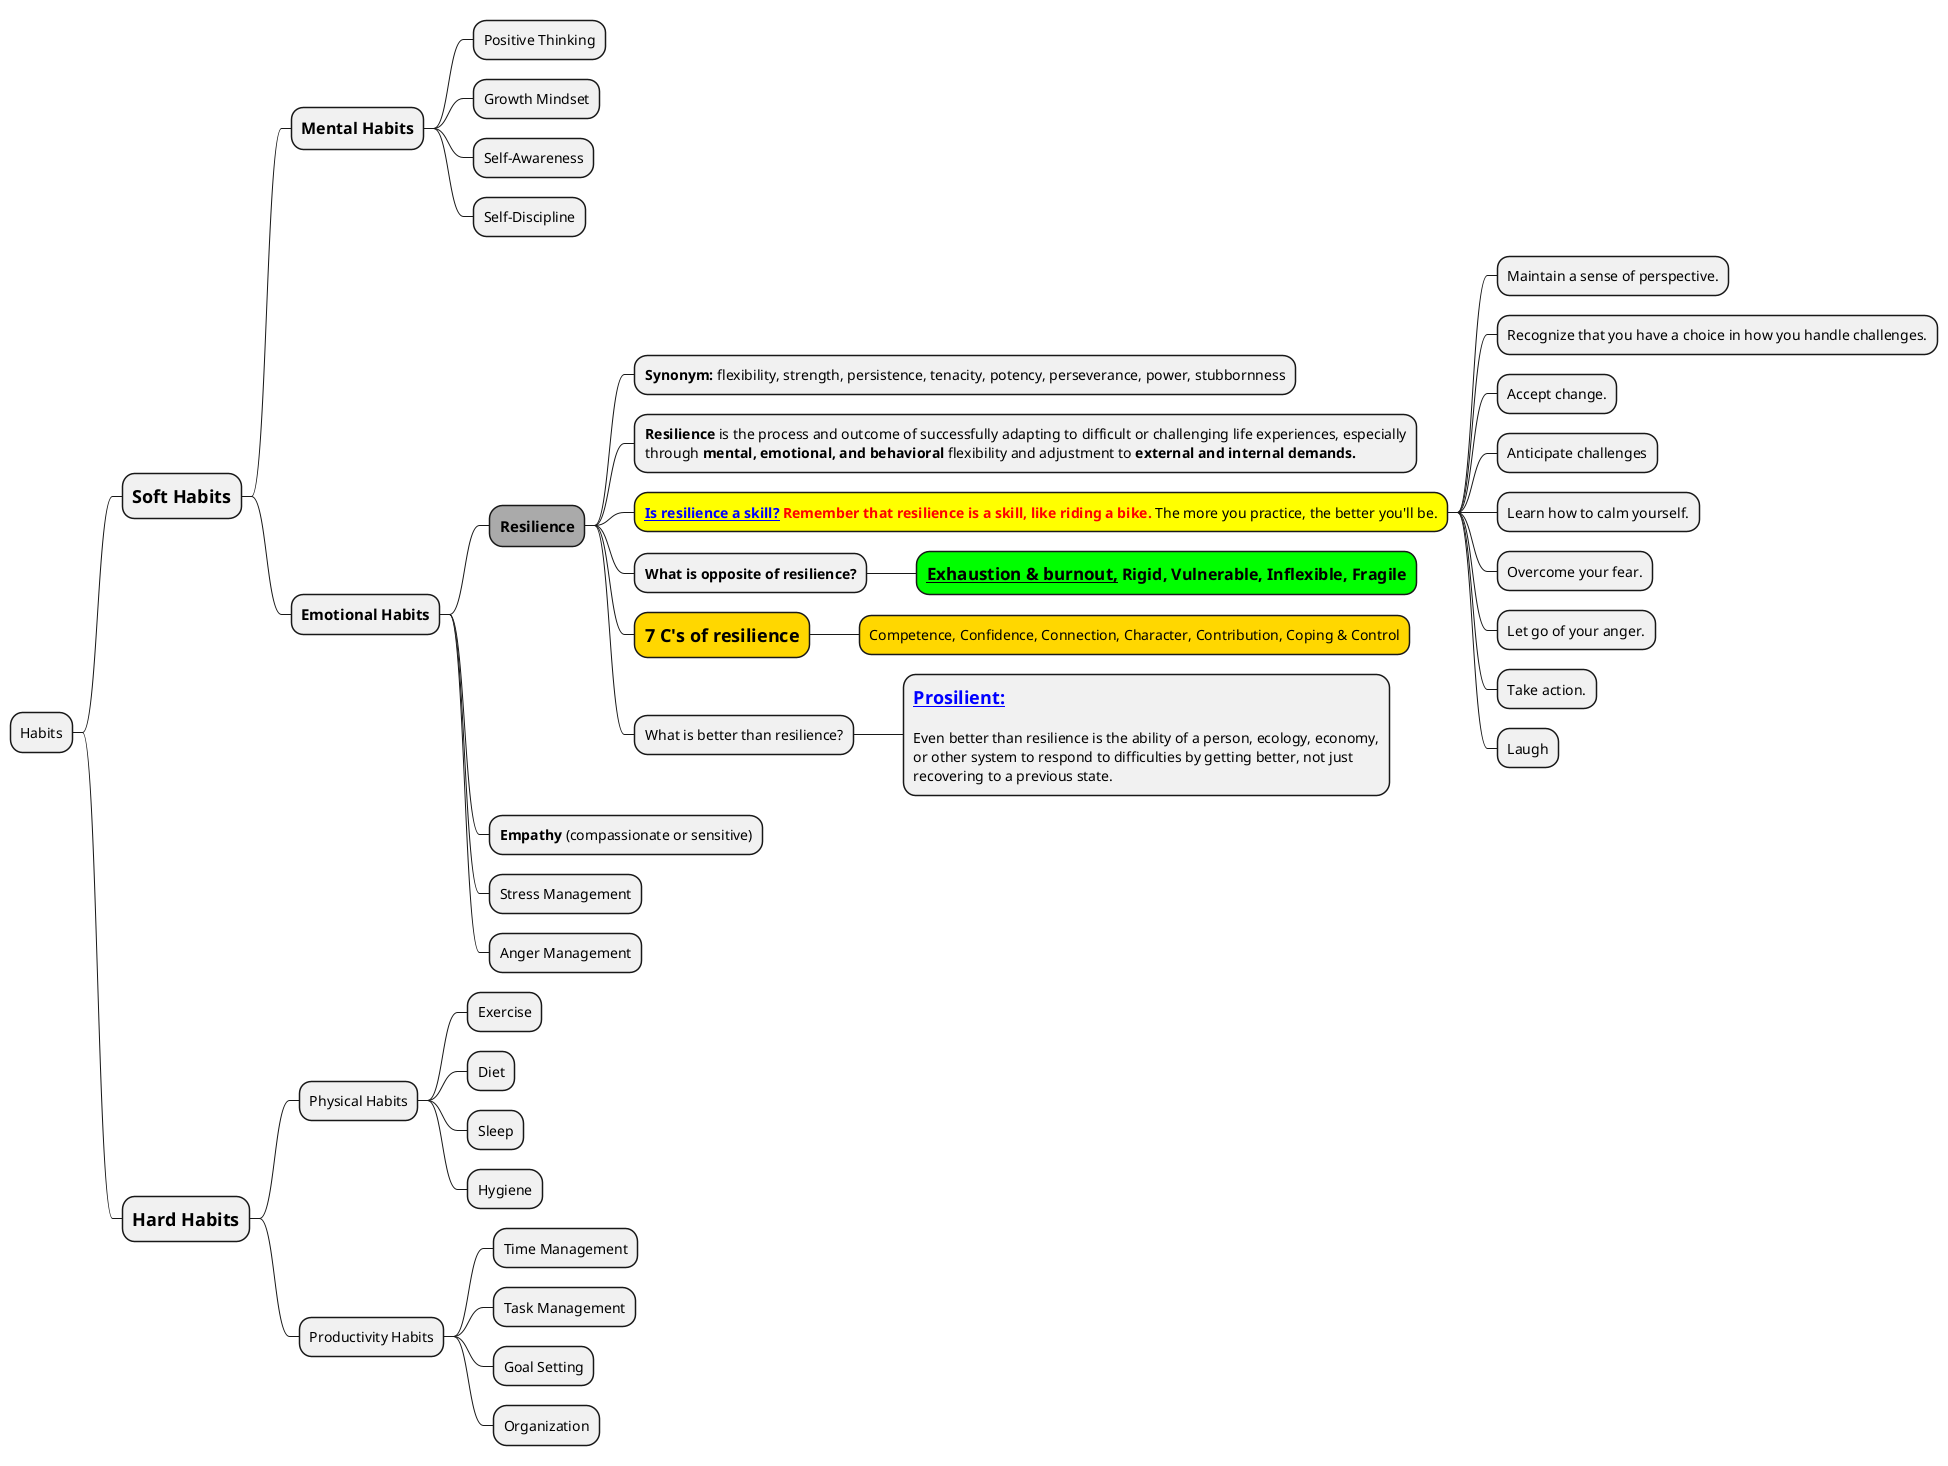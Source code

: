 @startmindmap

* Habits
** =Soft Habits
*** ==Mental Habits
**** Positive Thinking
**** Growth Mindset
**** Self-Awareness
**** Self-Discipline
*** ===Emotional Habits
****[#a] ===Resilience
***** **Synonym:** flexibility, strength, persistence, tenacity, potency, perseverance, power, stubbornness
*****:**Resilience** is the process and outcome of successfully adapting to difficult or challenging life experiences, especially
through **mental, emotional, and behavioral** flexibility and adjustment to **external and internal demands.**;
*****[#yellow] **[[https://2009-2017.state.gov/m/med/dsmp/c44950.htm#:~:text=Remember%20that%20resilience%20is%20a,the%20better%20you'll%20be.&text=Here%20are%20some%20ways%20to,Maintain%20a%20sense%20of%20perspective. Is resilience a skill?]]** <color #red>**Remember that resilience is a skill, like riding a bike.**</color> The more you practice, the better you'll be.
****** Maintain a sense of perspective.
****** Recognize that you have a choice in how you handle challenges.
****** Accept change.
****** Anticipate challenges
****** Learn how to calm yourself.
****** Overcome your fear.
****** Let go of your anger.
****** Take action.
****** Laugh
***** **What is opposite of resilience?**
******[#lime] ===**__Exhaustion & burnout,__ Rigid, Vulnerable, Inflexible, Fragile**
*****[#gold] =7 C's of resilience
******[#gold] Competence, Confidence, Connection, Character, Contribution, Coping & Control
***** What is better than resilience?
******:=[[https://www.psychologytoday.com/us/blog/hot-thought/201308/better-resilient-prosilient#:~:text=Even%20better%20than%20resilience%20is,recovering%20to%20a%20previous%20state. Prosilient:]]

Even better than resilience is the ability of a person, ecology, economy,
or other system to respond to difficulties by getting better, not just
recovering to a previous state.;
**** **Empathy** (compassionate or sensitive)
**** Stress Management
**** Anger Management
** =Hard Habits
*** Physical Habits
**** Exercise
**** Diet
**** Sleep
**** Hygiene
*** Productivity Habits
**** Time Management
**** Task Management
**** Goal Setting
**** Organization

@endmindmap
